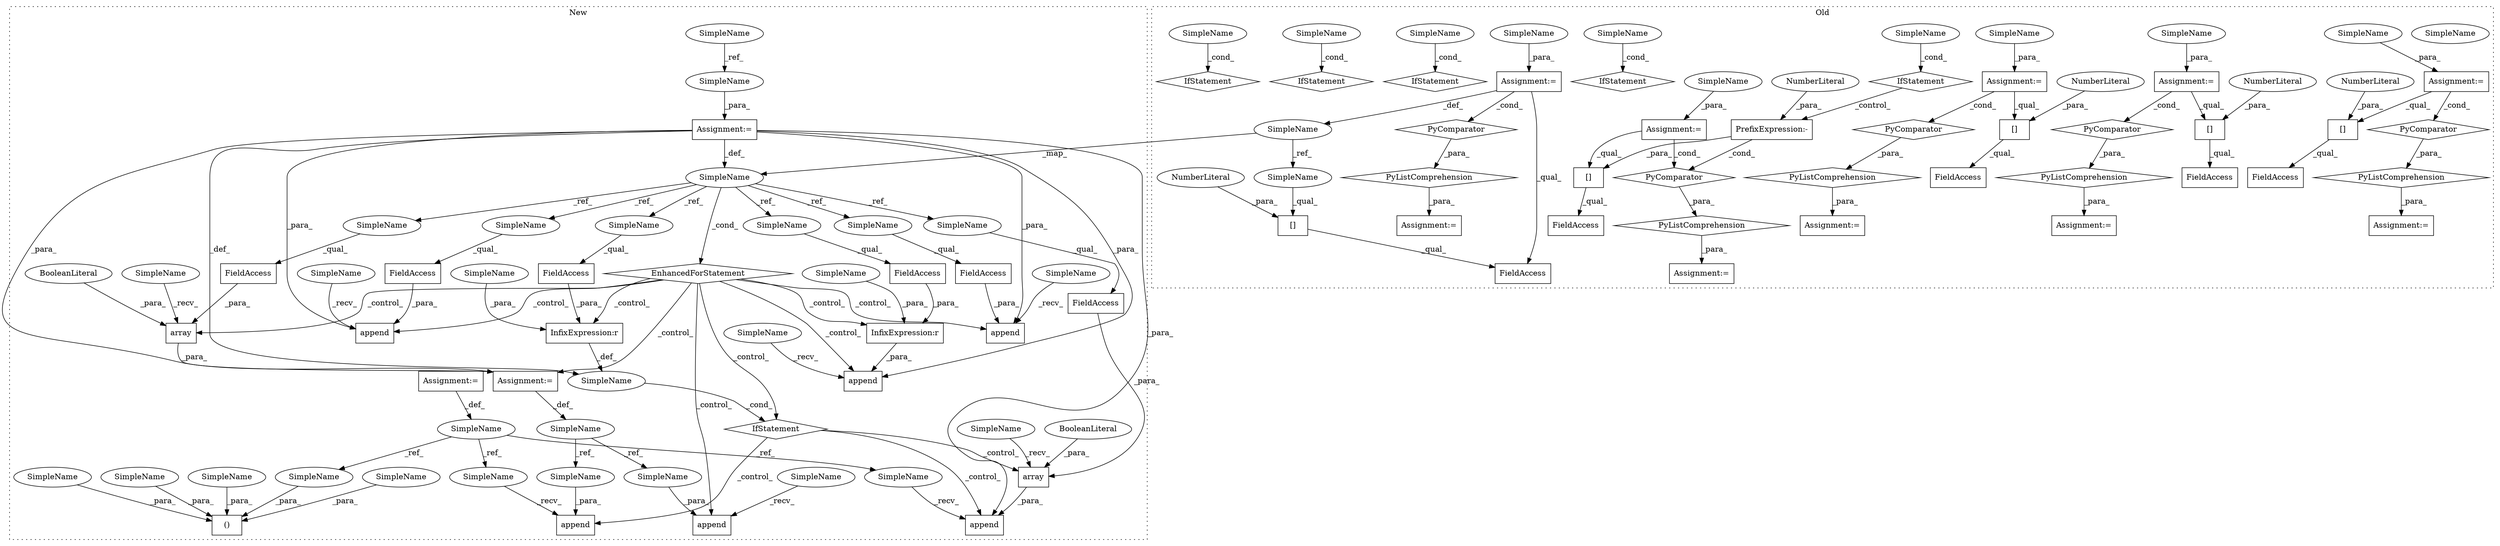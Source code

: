 digraph G {
subgraph cluster0 {
1 [label="PyListComprehension" a="109" s="1360" l="100" shape="diamond"];
3 [label="PyComparator" a="113" s="1429" l="23" shape="diamond"];
4 [label="Assignment:=" a="7" s="1429" l="23" shape="box"];
6 [label="Assignment:=" a="7" s="1348" l="12" shape="box"];
7 [label="[]" a="2" s="1360,1365" l="4,1" shape="box"];
8 [label="NumberLiteral" a="34" s="1364" l="1" shape="ellipse"];
12 [label="SimpleName" a="42" s="1432" l="3" shape="ellipse"];
16 [label="Assignment:=" a="7" s="1312" l="23" shape="box"];
17 [label="PyComparator" a="113" s="1312" l="23" shape="diamond"];
18 [label="[]" a="2" s="1241,1246" l="4,1" shape="box"];
19 [label="NumberLiteral" a="34" s="1245" l="1" shape="ellipse"];
28 [label="FieldAccess" a="22" s="1241" l="13" shape="box"];
32 [label="FieldAccess" a="22" s="1360" l="11" shape="box"];
41 [label="Assignment:=" a="7" s="1191" l="23" shape="box"];
42 [label="PyComparator" a="113" s="1191" l="23" shape="diamond"];
43 [label="[]" a="2" s="1120,1125" l="4,1" shape="box"];
44 [label="NumberLiteral" a="34" s="1124" l="1" shape="ellipse"];
45 [label="FieldAccess" a="22" s="1120" l="13" shape="box"];
46 [label="Assignment:=" a="7" s="945" l="23" shape="box"];
47 [label="PyComparator" a="113" s="945" l="23" shape="diamond"];
48 [label="[]" a="2" s="875,880" l="4,1" shape="box"];
49 [label="NumberLiteral" a="34" s="879" l="1" shape="ellipse"];
50 [label="FieldAccess" a="22" s="875" l="12" shape="box"];
51 [label="Assignment:=" a="7" s="1108" l="12" shape="box"];
52 [label="PyListComprehension" a="109" s="875" l="101" shape="diamond"];
53 [label="Assignment:=" a="7" s="1070" l="23" shape="box"];
54 [label="PyComparator" a="113" s="1070" l="23" shape="diamond"];
55 [label="[]" a="2" s="999,1005" l="4,1" shape="box"];
56 [label="FieldAccess" a="22" s="999" l="13" shape="box"];
57 [label="Assignment:=" a="7" s="1229" l="12" shape="box"];
58 [label="Assignment:=" a="7" s="863" l="12" shape="box"];
59 [label="PyListComprehension" a="109" s="1120" l="102" shape="diamond"];
60 [label="PrefixExpression:-" a="38" s="1003" l="1" shape="box"];
61 [label="NumberLiteral" a="34" s="1004" l="1" shape="ellipse"];
62 [label="IfStatement" a="25" s="1191" l="23" shape="diamond"];
63 [label="SimpleName" a="42" s="1088" l="5" shape="ellipse"];
64 [label="IfStatement" a="25" s="1070" l="23" shape="diamond"];
65 [label="Assignment:=" a="7" s="987" l="12" shape="box"];
66 [label="IfStatement" a="25" s="1312" l="23" shape="diamond"];
67 [label="PyListComprehension" a="109" s="1241" l="102" shape="diamond"];
68 [label="IfStatement" a="25" s="1429" l="23" shape="diamond"];
69 [label="PyListComprehension" a="109" s="999" l="102" shape="diamond"];
70 [label="IfStatement" a="25" s="945" l="23" shape="diamond"];
84 [label="SimpleName" a="42" s="1200" l="5" shape="ellipse"];
85 [label="SimpleName" a="42" s="1321" l="5" shape="ellipse"];
86 [label="SimpleName" a="42" s="954" l="5" shape="ellipse"];
87 [label="SimpleName" a="42" s="1438" l="5" shape="ellipse"];
88 [label="SimpleName" a="42" s="1079" l="5" shape="ellipse"];
91 [label="SimpleName" a="42" s="1360" l="3" shape="ellipse"];
94 [label="SimpleName" a="42" s="1209" l="5" shape="ellipse"];
95 [label="SimpleName" a="42" s="1088" l="5" shape="ellipse"];
96 [label="SimpleName" a="42" s="963" l="5" shape="ellipse"];
97 [label="SimpleName" a="42" s="1330" l="5" shape="ellipse"];
98 [label="SimpleName" a="42" s="1447" l="5" shape="ellipse"];
label = "Old";
style="dotted";
}
subgraph cluster1 {
2 [label="array" a="32" s="1220,1241" l="6,1" shape="box"];
5 [label="Assignment:=" a="7" s="1213" l="1" shape="box"];
9 [label="Assignment:=" a="7" s="1130,1198" l="53,2" shape="box"];
10 [label="EnhancedForStatement" a="70" s="1130,1198" l="53,2" shape="diamond"];
11 [label="SimpleName" a="42" s="1187" l="3" shape="ellipse"];
13 [label="InfixExpression:r" a="27" s="1408" l="4" shape="box"];
14 [label="InfixExpression:r" a="27" s="1373" l="4" shape="box"];
15 [label="SimpleName" a="42" s="749" l="5" shape="ellipse"];
20 [label="array" a="32" s="1504,1530" l="6,1" shape="box"];
21 [label="SimpleName" a="42" s="" l="" shape="ellipse"];
22 [label="append" a="32" s="1440,1452" l="7,1" shape="box"];
23 [label="SimpleName" a="42" s="1208" l="5" shape="ellipse"];
24 [label="append" a="32" s="1257,1269" l="7,1" shape="box"];
25 [label="FieldAccess" a="22" s="1510" l="14" shape="box"];
26 [label="FieldAccess" a="22" s="1293" l="10" shape="box"];
27 [label="FieldAccess" a="22" s="1359" l="14" shape="box"];
29 [label="FieldAccess" a="22" s="1226" l="9" shape="box"];
30 [label="FieldAccess" a="22" s="1394" l="14" shape="box"];
31 [label="FieldAccess" a="22" s="1327" l="10" shape="box"];
33 [label="SimpleName" a="42" s="795" l="11" shape="ellipse"];
34 [label="()" a="106" s="921" l="88" shape="box"];
35 [label="append" a="32" s="1352,1381" l="7,1" shape="box"];
36 [label="append" a="32" s="1286,1303" l="7,1" shape="box"];
37 [label="append" a="32" s="1320,1337" l="7,1" shape="box"];
38 [label="IfStatement" a="25" s="1390,1416" l="4,2" shape="diamond"];
39 [label="BooleanLiteral" a="9" s="1525" l="5" shape="ellipse"];
40 [label="BooleanLiteral" a="9" s="1236" l="5" shape="ellipse"];
71 [label="Assignment:=" a="7" s="795" l="11" shape="box"];
72 [label="append" a="32" s="1491,1531" l="7,1" shape="box"];
73 [label="SimpleName" a="42" s="1377" l="4" shape="ellipse"];
74 [label="SimpleName" a="42" s="1412" l="4" shape="ellipse"];
75 [label="SimpleName" a="42" s="1193" l="5" shape="ellipse"];
76 [label="SimpleName" a="42" s="1264" l="5" shape="ellipse"];
77 [label="SimpleName" a="42" s="1447" l="5" shape="ellipse"];
78 [label="SimpleName" a="42" s="1327" l="3" shape="ellipse"];
79 [label="SimpleName" a="42" s="1359" l="3" shape="ellipse"];
80 [label="SimpleName" a="42" s="1293" l="3" shape="ellipse"];
81 [label="SimpleName" a="42" s="1510" l="3" shape="ellipse"];
82 [label="SimpleName" a="42" s="1226" l="3" shape="ellipse"];
83 [label="SimpleName" a="42" s="1394" l="3" shape="ellipse"];
89 [label="SimpleName" a="42" s="921" l="6" shape="ellipse"];
90 [label="SimpleName" a="42" s="1250" l="6" shape="ellipse"];
92 [label="SimpleName" a="42" s="960" l="7" shape="ellipse"];
93 [label="SimpleName" a="42" s="1312" l="7" shape="ellipse"];
99 [label="SimpleName" a="42" s="1214" l="5" shape="ellipse"];
100 [label="SimpleName" a="42" s="1498" l="5" shape="ellipse"];
101 [label="SimpleName" a="42" s="1278" l="7" shape="ellipse"];
102 [label="SimpleName" a="42" s="940" l="7" shape="ellipse"];
103 [label="SimpleName" a="42" s="1346" l="5" shape="ellipse"];
104 [label="SimpleName" a="42" s="980" l="5" shape="ellipse"];
105 [label="SimpleName" a="42" s="1428" l="11" shape="ellipse"];
106 [label="SimpleName" a="42" s="1479" l="11" shape="ellipse"];
107 [label="SimpleName" a="42" s="998" l="11" shape="ellipse"];
label = "New";
style="dotted";
}
1 -> 6 [label="_para_"];
2 -> 5 [label="_para_"];
3 -> 1 [label="_para_"];
4 -> 12 [label="_def_"];
4 -> 3 [label="_cond_"];
4 -> 32 [label="_qual_"];
5 -> 23 [label="_def_"];
7 -> 32 [label="_qual_"];
8 -> 7 [label="_para_"];
9 -> 72 [label="_para_"];
9 -> 37 [label="_para_"];
9 -> 21 [label="_def_"];
9 -> 5 [label="_para_"];
9 -> 36 [label="_para_"];
9 -> 11 [label="_def_"];
9 -> 35 [label="_para_"];
10 -> 14 [label="_control_"];
10 -> 24 [label="_control_"];
10 -> 37 [label="_control_"];
10 -> 13 [label="_control_"];
10 -> 38 [label="_control_"];
10 -> 36 [label="_control_"];
10 -> 2 [label="_control_"];
10 -> 35 [label="_control_"];
10 -> 5 [label="_control_"];
11 -> 78 [label="_ref_"];
11 -> 80 [label="_ref_"];
11 -> 10 [label="_cond_"];
11 -> 82 [label="_ref_"];
11 -> 79 [label="_ref_"];
11 -> 81 [label="_ref_"];
11 -> 83 [label="_ref_"];
12 -> 11 [label="_map_"];
12 -> 91 [label="_ref_"];
13 -> 21 [label="_def_"];
14 -> 35 [label="_para_"];
15 -> 75 [label="_ref_"];
16 -> 18 [label="_qual_"];
16 -> 17 [label="_cond_"];
17 -> 67 [label="_para_"];
18 -> 28 [label="_qual_"];
19 -> 18 [label="_para_"];
20 -> 72 [label="_para_"];
21 -> 38 [label="_cond_"];
23 -> 76 [label="_ref_"];
23 -> 77 [label="_ref_"];
25 -> 20 [label="_para_"];
26 -> 36 [label="_para_"];
27 -> 14 [label="_para_"];
29 -> 2 [label="_para_"];
30 -> 13 [label="_para_"];
31 -> 37 [label="_para_"];
33 -> 106 [label="_ref_"];
33 -> 105 [label="_ref_"];
33 -> 107 [label="_ref_"];
38 -> 20 [label="_control_"];
38 -> 72 [label="_control_"];
38 -> 22 [label="_control_"];
39 -> 20 [label="_para_"];
40 -> 2 [label="_para_"];
41 -> 42 [label="_cond_"];
41 -> 43 [label="_qual_"];
42 -> 59 [label="_para_"];
43 -> 45 [label="_qual_"];
44 -> 43 [label="_para_"];
46 -> 47 [label="_cond_"];
46 -> 48 [label="_qual_"];
47 -> 52 [label="_para_"];
48 -> 50 [label="_qual_"];
49 -> 48 [label="_para_"];
52 -> 58 [label="_para_"];
53 -> 54 [label="_cond_"];
53 -> 55 [label="_qual_"];
54 -> 69 [label="_para_"];
55 -> 56 [label="_qual_"];
59 -> 51 [label="_para_"];
60 -> 54 [label="_cond_"];
60 -> 55 [label="_para_"];
61 -> 60 [label="_para_"];
64 -> 60 [label="_control_"];
67 -> 57 [label="_para_"];
69 -> 65 [label="_para_"];
71 -> 33 [label="_def_"];
73 -> 14 [label="_para_"];
74 -> 13 [label="_para_"];
75 -> 9 [label="_para_"];
76 -> 24 [label="_para_"];
77 -> 22 [label="_para_"];
78 -> 31 [label="_qual_"];
79 -> 27 [label="_qual_"];
80 -> 26 [label="_qual_"];
81 -> 25 [label="_qual_"];
82 -> 29 [label="_qual_"];
83 -> 30 [label="_qual_"];
84 -> 41 [label="_para_"];
85 -> 16 [label="_para_"];
86 -> 46 [label="_para_"];
87 -> 4 [label="_para_"];
88 -> 53 [label="_para_"];
89 -> 34 [label="_para_"];
90 -> 24 [label="_recv_"];
91 -> 7 [label="_qual_"];
92 -> 34 [label="_para_"];
93 -> 37 [label="_recv_"];
94 -> 62 [label="_cond_"];
95 -> 64 [label="_cond_"];
96 -> 70 [label="_cond_"];
97 -> 66 [label="_cond_"];
98 -> 68 [label="_cond_"];
99 -> 2 [label="_recv_"];
100 -> 20 [label="_recv_"];
101 -> 36 [label="_recv_"];
102 -> 34 [label="_para_"];
103 -> 35 [label="_recv_"];
104 -> 34 [label="_para_"];
105 -> 22 [label="_recv_"];
106 -> 72 [label="_recv_"];
107 -> 34 [label="_para_"];
}